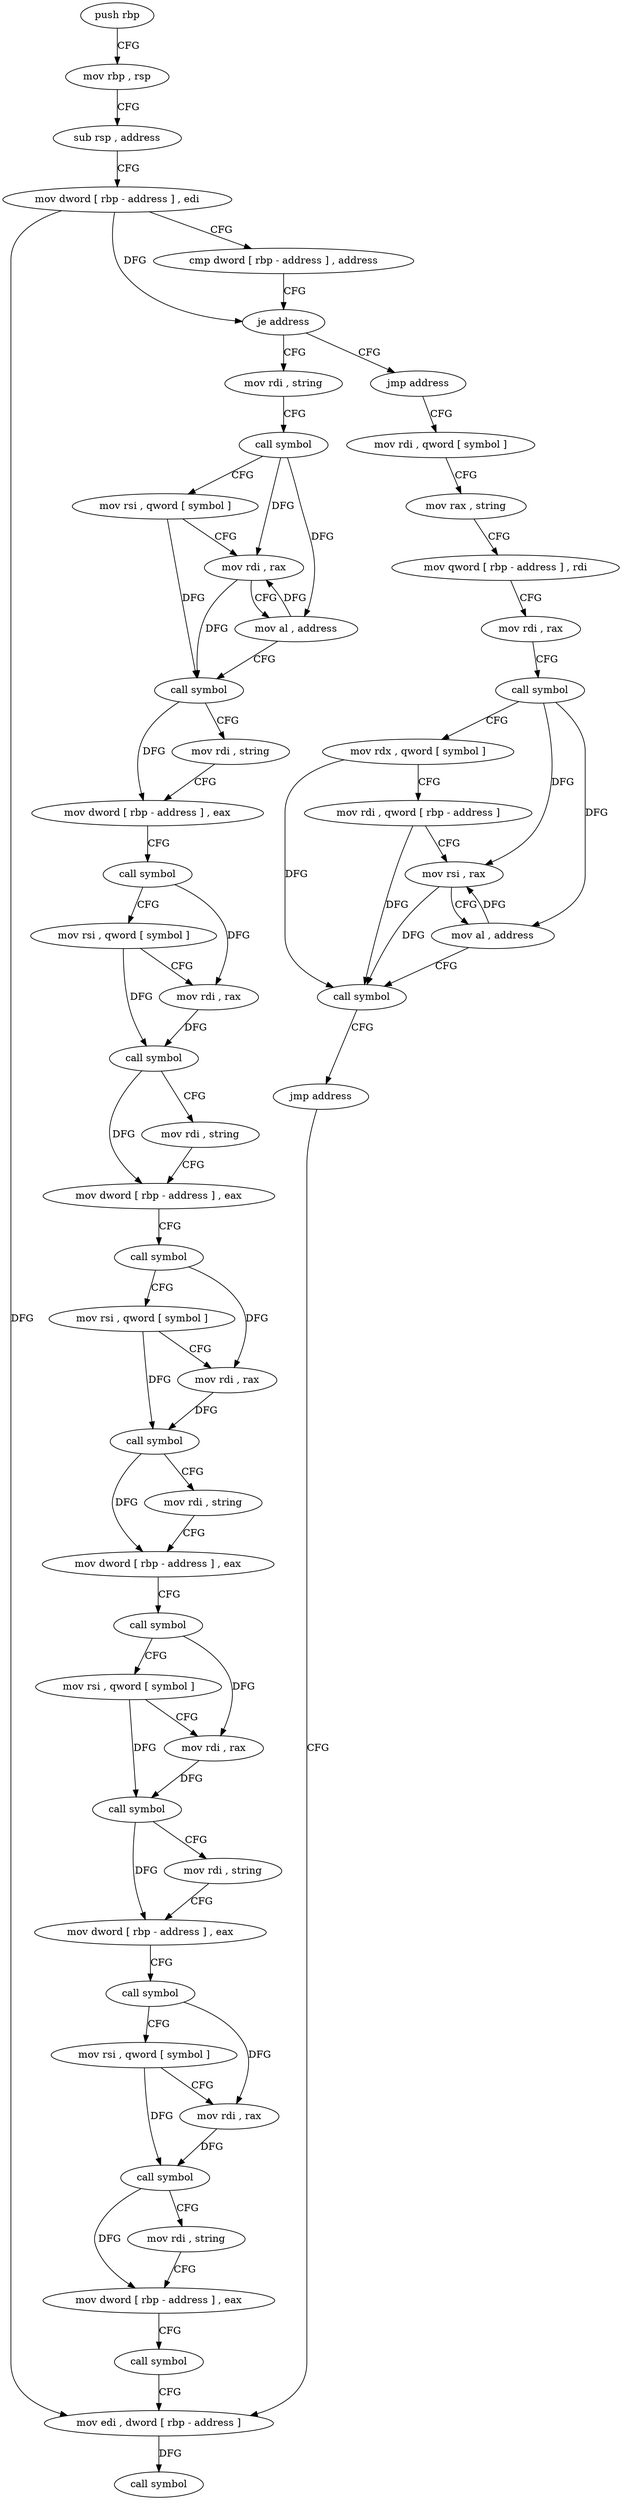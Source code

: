 digraph "func" {
"4199776" [label = "push rbp" ]
"4199777" [label = "mov rbp , rsp" ]
"4199780" [label = "sub rsp , address" ]
"4199784" [label = "mov dword [ rbp - address ] , edi" ]
"4199787" [label = "cmp dword [ rbp - address ] , address" ]
"4199791" [label = "je address" ]
"4199859" [label = "mov rdi , string" ]
"4199797" [label = "jmp address" ]
"4199869" [label = "call symbol" ]
"4199874" [label = "mov rsi , qword [ symbol ]" ]
"4199882" [label = "mov rdi , rax" ]
"4199885" [label = "mov al , address" ]
"4199887" [label = "call symbol" ]
"4199892" [label = "mov rdi , string" ]
"4199902" [label = "mov dword [ rbp - address ] , eax" ]
"4199905" [label = "call symbol" ]
"4199910" [label = "mov rsi , qword [ symbol ]" ]
"4199918" [label = "mov rdi , rax" ]
"4199921" [label = "call symbol" ]
"4199926" [label = "mov rdi , string" ]
"4199936" [label = "mov dword [ rbp - address ] , eax" ]
"4199939" [label = "call symbol" ]
"4199944" [label = "mov rsi , qword [ symbol ]" ]
"4199952" [label = "mov rdi , rax" ]
"4199955" [label = "call symbol" ]
"4199960" [label = "mov rdi , string" ]
"4199970" [label = "mov dword [ rbp - address ] , eax" ]
"4199973" [label = "call symbol" ]
"4199978" [label = "mov rsi , qword [ symbol ]" ]
"4199986" [label = "mov rdi , rax" ]
"4199989" [label = "call symbol" ]
"4199994" [label = "mov rdi , string" ]
"4200004" [label = "mov dword [ rbp - address ] , eax" ]
"4200007" [label = "call symbol" ]
"4200012" [label = "mov rsi , qword [ symbol ]" ]
"4200020" [label = "mov rdi , rax" ]
"4200023" [label = "call symbol" ]
"4200028" [label = "mov rdi , string" ]
"4200038" [label = "mov dword [ rbp - address ] , eax" ]
"4200041" [label = "call symbol" ]
"4200046" [label = "mov edi , dword [ rbp - address ]" ]
"4199802" [label = "mov rdi , qword [ symbol ]" ]
"4199810" [label = "mov rax , string" ]
"4199820" [label = "mov qword [ rbp - address ] , rdi" ]
"4199824" [label = "mov rdi , rax" ]
"4199827" [label = "call symbol" ]
"4199832" [label = "mov rdx , qword [ symbol ]" ]
"4199840" [label = "mov rdi , qword [ rbp - address ]" ]
"4199844" [label = "mov rsi , rax" ]
"4199847" [label = "mov al , address" ]
"4199849" [label = "call symbol" ]
"4199854" [label = "jmp address" ]
"4200049" [label = "call symbol" ]
"4199776" -> "4199777" [ label = "CFG" ]
"4199777" -> "4199780" [ label = "CFG" ]
"4199780" -> "4199784" [ label = "CFG" ]
"4199784" -> "4199787" [ label = "CFG" ]
"4199784" -> "4199791" [ label = "DFG" ]
"4199784" -> "4200046" [ label = "DFG" ]
"4199787" -> "4199791" [ label = "CFG" ]
"4199791" -> "4199859" [ label = "CFG" ]
"4199791" -> "4199797" [ label = "CFG" ]
"4199859" -> "4199869" [ label = "CFG" ]
"4199797" -> "4199802" [ label = "CFG" ]
"4199869" -> "4199874" [ label = "CFG" ]
"4199869" -> "4199882" [ label = "DFG" ]
"4199869" -> "4199885" [ label = "DFG" ]
"4199874" -> "4199882" [ label = "CFG" ]
"4199874" -> "4199887" [ label = "DFG" ]
"4199882" -> "4199885" [ label = "CFG" ]
"4199882" -> "4199887" [ label = "DFG" ]
"4199885" -> "4199887" [ label = "CFG" ]
"4199885" -> "4199882" [ label = "DFG" ]
"4199887" -> "4199892" [ label = "CFG" ]
"4199887" -> "4199902" [ label = "DFG" ]
"4199892" -> "4199902" [ label = "CFG" ]
"4199902" -> "4199905" [ label = "CFG" ]
"4199905" -> "4199910" [ label = "CFG" ]
"4199905" -> "4199918" [ label = "DFG" ]
"4199910" -> "4199918" [ label = "CFG" ]
"4199910" -> "4199921" [ label = "DFG" ]
"4199918" -> "4199921" [ label = "DFG" ]
"4199921" -> "4199926" [ label = "CFG" ]
"4199921" -> "4199936" [ label = "DFG" ]
"4199926" -> "4199936" [ label = "CFG" ]
"4199936" -> "4199939" [ label = "CFG" ]
"4199939" -> "4199944" [ label = "CFG" ]
"4199939" -> "4199952" [ label = "DFG" ]
"4199944" -> "4199952" [ label = "CFG" ]
"4199944" -> "4199955" [ label = "DFG" ]
"4199952" -> "4199955" [ label = "DFG" ]
"4199955" -> "4199960" [ label = "CFG" ]
"4199955" -> "4199970" [ label = "DFG" ]
"4199960" -> "4199970" [ label = "CFG" ]
"4199970" -> "4199973" [ label = "CFG" ]
"4199973" -> "4199978" [ label = "CFG" ]
"4199973" -> "4199986" [ label = "DFG" ]
"4199978" -> "4199986" [ label = "CFG" ]
"4199978" -> "4199989" [ label = "DFG" ]
"4199986" -> "4199989" [ label = "DFG" ]
"4199989" -> "4199994" [ label = "CFG" ]
"4199989" -> "4200004" [ label = "DFG" ]
"4199994" -> "4200004" [ label = "CFG" ]
"4200004" -> "4200007" [ label = "CFG" ]
"4200007" -> "4200012" [ label = "CFG" ]
"4200007" -> "4200020" [ label = "DFG" ]
"4200012" -> "4200020" [ label = "CFG" ]
"4200012" -> "4200023" [ label = "DFG" ]
"4200020" -> "4200023" [ label = "DFG" ]
"4200023" -> "4200028" [ label = "CFG" ]
"4200023" -> "4200038" [ label = "DFG" ]
"4200028" -> "4200038" [ label = "CFG" ]
"4200038" -> "4200041" [ label = "CFG" ]
"4200041" -> "4200046" [ label = "CFG" ]
"4200046" -> "4200049" [ label = "DFG" ]
"4199802" -> "4199810" [ label = "CFG" ]
"4199810" -> "4199820" [ label = "CFG" ]
"4199820" -> "4199824" [ label = "CFG" ]
"4199824" -> "4199827" [ label = "CFG" ]
"4199827" -> "4199832" [ label = "CFG" ]
"4199827" -> "4199844" [ label = "DFG" ]
"4199827" -> "4199847" [ label = "DFG" ]
"4199832" -> "4199840" [ label = "CFG" ]
"4199832" -> "4199849" [ label = "DFG" ]
"4199840" -> "4199844" [ label = "CFG" ]
"4199840" -> "4199849" [ label = "DFG" ]
"4199844" -> "4199847" [ label = "CFG" ]
"4199844" -> "4199849" [ label = "DFG" ]
"4199847" -> "4199849" [ label = "CFG" ]
"4199847" -> "4199844" [ label = "DFG" ]
"4199849" -> "4199854" [ label = "CFG" ]
"4199854" -> "4200046" [ label = "CFG" ]
}
